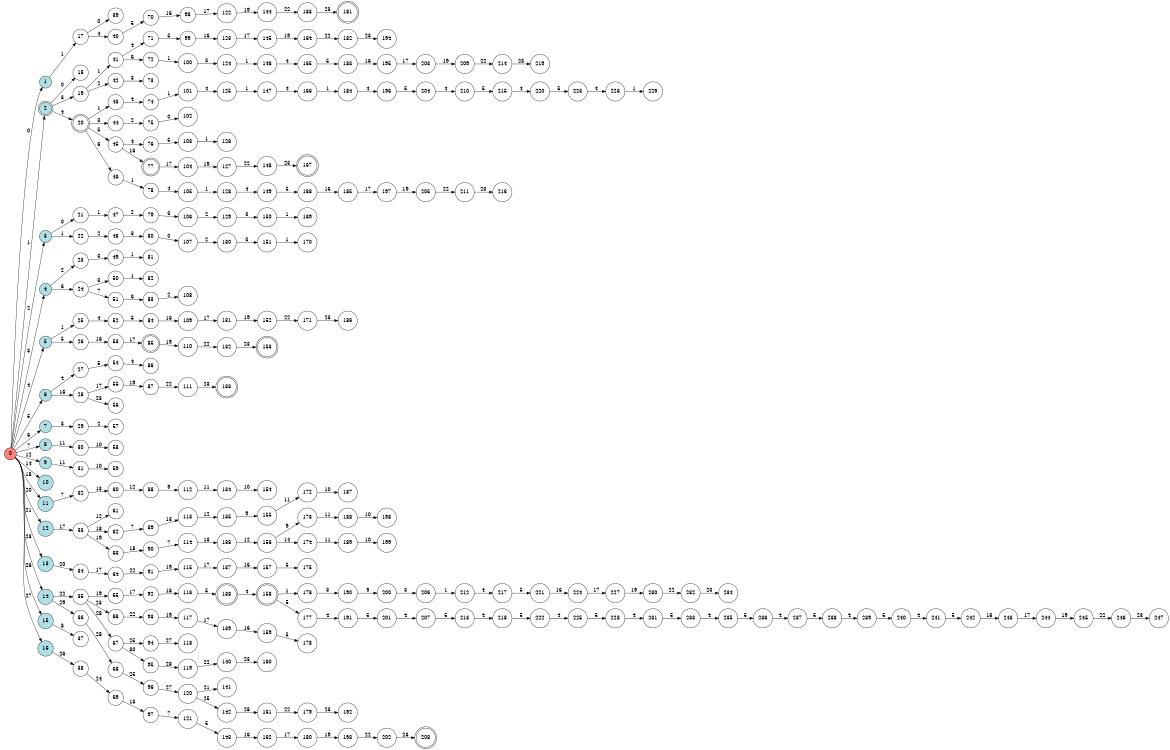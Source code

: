 digraph APTA {
__start0 [label="" shape="none"];

rankdir=LR;
size="8,5";

s0 [style="filled", color="black", fillcolor="#ff817b" shape="circle", label="0"];
s1 [style="filled", color="black", fillcolor="powderblue" shape="circle", label="1"];
s2 [style="rounded,filled", color="black", fillcolor="powderblue" shape="doublecircle", label="2"];
s3 [style="filled", color="black", fillcolor="powderblue" shape="circle", label="3"];
s4 [style="filled", color="black", fillcolor="powderblue" shape="circle", label="4"];
s5 [style="filled", color="black", fillcolor="powderblue" shape="circle", label="5"];
s6 [style="filled", color="black", fillcolor="powderblue" shape="circle", label="6"];
s7 [style="filled", color="black", fillcolor="powderblue" shape="circle", label="7"];
s8 [style="filled", color="black", fillcolor="powderblue" shape="circle", label="8"];
s9 [style="filled", color="black", fillcolor="powderblue" shape="circle", label="9"];
s10 [style="filled", color="black", fillcolor="powderblue" shape="circle", label="10"];
s11 [style="filled", color="black", fillcolor="powderblue" shape="circle", label="11"];
s12 [style="filled", color="black", fillcolor="powderblue" shape="circle", label="12"];
s13 [style="filled", color="black", fillcolor="powderblue" shape="circle", label="13"];
s14 [style="filled", color="black", fillcolor="powderblue" shape="circle", label="14"];
s15 [style="filled", color="black", fillcolor="powderblue" shape="circle", label="15"];
s16 [style="filled", color="black", fillcolor="powderblue" shape="circle", label="16"];
s17 [style="filled", color="black", fillcolor="white" shape="circle", label="17"];
s18 [style="filled", color="black", fillcolor="white" shape="circle", label="18"];
s19 [style="filled", color="black", fillcolor="white" shape="circle", label="19"];
s20 [style="rounded,filled", color="black", fillcolor="white" shape="doublecircle", label="20"];
s21 [style="filled", color="black", fillcolor="white" shape="circle", label="21"];
s22 [style="filled", color="black", fillcolor="white" shape="circle", label="22"];
s23 [style="filled", color="black", fillcolor="white" shape="circle", label="23"];
s24 [style="filled", color="black", fillcolor="white" shape="circle", label="24"];
s25 [style="filled", color="black", fillcolor="white" shape="circle", label="25"];
s26 [style="filled", color="black", fillcolor="white" shape="circle", label="26"];
s27 [style="filled", color="black", fillcolor="white" shape="circle", label="27"];
s28 [style="filled", color="black", fillcolor="white" shape="circle", label="28"];
s29 [style="filled", color="black", fillcolor="white" shape="circle", label="29"];
s30 [style="filled", color="black", fillcolor="white" shape="circle", label="30"];
s31 [style="filled", color="black", fillcolor="white" shape="circle", label="31"];
s32 [style="filled", color="black", fillcolor="white" shape="circle", label="32"];
s33 [style="filled", color="black", fillcolor="white" shape="circle", label="33"];
s34 [style="filled", color="black", fillcolor="white" shape="circle", label="34"];
s35 [style="filled", color="black", fillcolor="white" shape="circle", label="35"];
s36 [style="filled", color="black", fillcolor="white" shape="circle", label="36"];
s37 [style="filled", color="black", fillcolor="white" shape="circle", label="37"];
s38 [style="filled", color="black", fillcolor="white" shape="circle", label="38"];
s39 [style="filled", color="black", fillcolor="white" shape="circle", label="39"];
s40 [style="filled", color="black", fillcolor="white" shape="circle", label="40"];
s41 [style="filled", color="black", fillcolor="white" shape="circle", label="41"];
s42 [style="filled", color="black", fillcolor="white" shape="circle", label="42"];
s43 [style="filled", color="black", fillcolor="white" shape="circle", label="43"];
s44 [style="filled", color="black", fillcolor="white" shape="circle", label="44"];
s45 [style="filled", color="black", fillcolor="white" shape="circle", label="45"];
s46 [style="filled", color="black", fillcolor="white" shape="circle", label="46"];
s47 [style="filled", color="black", fillcolor="white" shape="circle", label="47"];
s48 [style="filled", color="black", fillcolor="white" shape="circle", label="48"];
s49 [style="filled", color="black", fillcolor="white" shape="circle", label="49"];
s50 [style="filled", color="black", fillcolor="white" shape="circle", label="50"];
s51 [style="filled", color="black", fillcolor="white" shape="circle", label="51"];
s52 [style="filled", color="black", fillcolor="white" shape="circle", label="52"];
s53 [style="filled", color="black", fillcolor="white" shape="circle", label="53"];
s54 [style="filled", color="black", fillcolor="white" shape="circle", label="54"];
s55 [style="filled", color="black", fillcolor="white" shape="circle", label="55"];
s56 [style="filled", color="black", fillcolor="white" shape="circle", label="56"];
s57 [style="filled", color="black", fillcolor="white" shape="circle", label="57"];
s58 [style="filled", color="black", fillcolor="white" shape="circle", label="58"];
s59 [style="filled", color="black", fillcolor="white" shape="circle", label="59"];
s60 [style="filled", color="black", fillcolor="white" shape="circle", label="60"];
s61 [style="filled", color="black", fillcolor="white" shape="circle", label="61"];
s62 [style="filled", color="black", fillcolor="white" shape="circle", label="62"];
s63 [style="filled", color="black", fillcolor="white" shape="circle", label="63"];
s64 [style="filled", color="black", fillcolor="white" shape="circle", label="64"];
s65 [style="filled", color="black", fillcolor="white" shape="circle", label="65"];
s66 [style="filled", color="black", fillcolor="white" shape="circle", label="66"];
s67 [style="filled", color="black", fillcolor="white" shape="circle", label="67"];
s68 [style="filled", color="black", fillcolor="white" shape="circle", label="68"];
s69 [style="filled", color="black", fillcolor="white" shape="circle", label="69"];
s70 [style="filled", color="black", fillcolor="white" shape="circle", label="70"];
s71 [style="filled", color="black", fillcolor="white" shape="circle", label="71"];
s72 [style="filled", color="black", fillcolor="white" shape="circle", label="72"];
s73 [style="filled", color="black", fillcolor="white" shape="circle", label="73"];
s74 [style="filled", color="black", fillcolor="white" shape="circle", label="74"];
s75 [style="filled", color="black", fillcolor="white" shape="circle", label="75"];
s76 [style="filled", color="black", fillcolor="white" shape="circle", label="76"];
s77 [style="rounded,filled", color="black", fillcolor="white" shape="doublecircle", label="77"];
s78 [style="filled", color="black", fillcolor="white" shape="circle", label="78"];
s79 [style="filled", color="black", fillcolor="white" shape="circle", label="79"];
s80 [style="filled", color="black", fillcolor="white" shape="circle", label="80"];
s81 [style="filled", color="black", fillcolor="white" shape="circle", label="81"];
s82 [style="filled", color="black", fillcolor="white" shape="circle", label="82"];
s83 [style="filled", color="black", fillcolor="white" shape="circle", label="83"];
s84 [style="filled", color="black", fillcolor="white" shape="circle", label="84"];
s85 [style="rounded,filled", color="black", fillcolor="white" shape="doublecircle", label="85"];
s86 [style="filled", color="black", fillcolor="white" shape="circle", label="86"];
s87 [style="filled", color="black", fillcolor="white" shape="circle", label="87"];
s88 [style="filled", color="black", fillcolor="white" shape="circle", label="88"];
s89 [style="filled", color="black", fillcolor="white" shape="circle", label="89"];
s90 [style="filled", color="black", fillcolor="white" shape="circle", label="90"];
s91 [style="filled", color="black", fillcolor="white" shape="circle", label="91"];
s92 [style="filled", color="black", fillcolor="white" shape="circle", label="92"];
s93 [style="filled", color="black", fillcolor="white" shape="circle", label="93"];
s94 [style="filled", color="black", fillcolor="white" shape="circle", label="94"];
s95 [style="filled", color="black", fillcolor="white" shape="circle", label="95"];
s96 [style="filled", color="black", fillcolor="white" shape="circle", label="96"];
s97 [style="filled", color="black", fillcolor="white" shape="circle", label="97"];
s98 [style="filled", color="black", fillcolor="white" shape="circle", label="98"];
s99 [style="filled", color="black", fillcolor="white" shape="circle", label="99"];
s100 [style="filled", color="black", fillcolor="white" shape="circle", label="100"];
s101 [style="filled", color="black", fillcolor="white" shape="circle", label="101"];
s102 [style="filled", color="black", fillcolor="white" shape="circle", label="102"];
s103 [style="filled", color="black", fillcolor="white" shape="circle", label="103"];
s104 [style="filled", color="black", fillcolor="white" shape="circle", label="104"];
s105 [style="filled", color="black", fillcolor="white" shape="circle", label="105"];
s106 [style="filled", color="black", fillcolor="white" shape="circle", label="106"];
s107 [style="filled", color="black", fillcolor="white" shape="circle", label="107"];
s108 [style="filled", color="black", fillcolor="white" shape="circle", label="108"];
s109 [style="filled", color="black", fillcolor="white" shape="circle", label="109"];
s110 [style="filled", color="black", fillcolor="white" shape="circle", label="110"];
s111 [style="filled", color="black", fillcolor="white" shape="circle", label="111"];
s112 [style="filled", color="black", fillcolor="white" shape="circle", label="112"];
s113 [style="filled", color="black", fillcolor="white" shape="circle", label="113"];
s114 [style="filled", color="black", fillcolor="white" shape="circle", label="114"];
s115 [style="filled", color="black", fillcolor="white" shape="circle", label="115"];
s116 [style="filled", color="black", fillcolor="white" shape="circle", label="116"];
s117 [style="filled", color="black", fillcolor="white" shape="circle", label="117"];
s118 [style="filled", color="black", fillcolor="white" shape="circle", label="118"];
s119 [style="filled", color="black", fillcolor="white" shape="circle", label="119"];
s120 [style="filled", color="black", fillcolor="white" shape="circle", label="120"];
s121 [style="filled", color="black", fillcolor="white" shape="circle", label="121"];
s122 [style="filled", color="black", fillcolor="white" shape="circle", label="122"];
s123 [style="filled", color="black", fillcolor="white" shape="circle", label="123"];
s124 [style="filled", color="black", fillcolor="white" shape="circle", label="124"];
s125 [style="filled", color="black", fillcolor="white" shape="circle", label="125"];
s126 [style="filled", color="black", fillcolor="white" shape="circle", label="126"];
s127 [style="filled", color="black", fillcolor="white" shape="circle", label="127"];
s128 [style="filled", color="black", fillcolor="white" shape="circle", label="128"];
s129 [style="filled", color="black", fillcolor="white" shape="circle", label="129"];
s130 [style="filled", color="black", fillcolor="white" shape="circle", label="130"];
s131 [style="filled", color="black", fillcolor="white" shape="circle", label="131"];
s132 [style="filled", color="black", fillcolor="white" shape="circle", label="132"];
s133 [style="rounded,filled", color="black", fillcolor="white" shape="doublecircle", label="133"];
s134 [style="filled", color="black", fillcolor="white" shape="circle", label="134"];
s135 [style="filled", color="black", fillcolor="white" shape="circle", label="135"];
s136 [style="filled", color="black", fillcolor="white" shape="circle", label="136"];
s137 [style="filled", color="black", fillcolor="white" shape="circle", label="137"];
s138 [style="rounded,filled", color="black", fillcolor="white" shape="doublecircle", label="138"];
s139 [style="filled", color="black", fillcolor="white" shape="circle", label="139"];
s140 [style="filled", color="black", fillcolor="white" shape="circle", label="140"];
s141 [style="filled", color="black", fillcolor="white" shape="circle", label="141"];
s142 [style="filled", color="black", fillcolor="white" shape="circle", label="142"];
s143 [style="filled", color="black", fillcolor="white" shape="circle", label="143"];
s144 [style="filled", color="black", fillcolor="white" shape="circle", label="144"];
s145 [style="filled", color="black", fillcolor="white" shape="circle", label="145"];
s146 [style="filled", color="black", fillcolor="white" shape="circle", label="146"];
s147 [style="filled", color="black", fillcolor="white" shape="circle", label="147"];
s148 [style="filled", color="black", fillcolor="white" shape="circle", label="148"];
s149 [style="filled", color="black", fillcolor="white" shape="circle", label="149"];
s150 [style="filled", color="black", fillcolor="white" shape="circle", label="150"];
s151 [style="filled", color="black", fillcolor="white" shape="circle", label="151"];
s152 [style="filled", color="black", fillcolor="white" shape="circle", label="152"];
s153 [style="rounded,filled", color="black", fillcolor="white" shape="doublecircle", label="153"];
s154 [style="filled", color="black", fillcolor="white" shape="circle", label="154"];
s155 [style="filled", color="black", fillcolor="white" shape="circle", label="155"];
s156 [style="filled", color="black", fillcolor="white" shape="circle", label="156"];
s157 [style="filled", color="black", fillcolor="white" shape="circle", label="157"];
s158 [style="rounded,filled", color="black", fillcolor="white" shape="doublecircle", label="158"];
s159 [style="filled", color="black", fillcolor="white" shape="circle", label="159"];
s160 [style="filled", color="black", fillcolor="white" shape="circle", label="160"];
s161 [style="filled", color="black", fillcolor="white" shape="circle", label="161"];
s162 [style="filled", color="black", fillcolor="white" shape="circle", label="162"];
s163 [style="filled", color="black", fillcolor="white" shape="circle", label="163"];
s164 [style="filled", color="black", fillcolor="white" shape="circle", label="164"];
s165 [style="filled", color="black", fillcolor="white" shape="circle", label="165"];
s166 [style="filled", color="black", fillcolor="white" shape="circle", label="166"];
s167 [style="rounded,filled", color="black", fillcolor="white" shape="doublecircle", label="167"];
s168 [style="filled", color="black", fillcolor="white" shape="circle", label="168"];
s169 [style="filled", color="black", fillcolor="white" shape="circle", label="169"];
s170 [style="filled", color="black", fillcolor="white" shape="circle", label="170"];
s171 [style="filled", color="black", fillcolor="white" shape="circle", label="171"];
s172 [style="filled", color="black", fillcolor="white" shape="circle", label="172"];
s173 [style="filled", color="black", fillcolor="white" shape="circle", label="173"];
s174 [style="filled", color="black", fillcolor="white" shape="circle", label="174"];
s175 [style="filled", color="black", fillcolor="white" shape="circle", label="175"];
s176 [style="filled", color="black", fillcolor="white" shape="circle", label="176"];
s177 [style="filled", color="black", fillcolor="white" shape="circle", label="177"];
s178 [style="filled", color="black", fillcolor="white" shape="circle", label="178"];
s179 [style="filled", color="black", fillcolor="white" shape="circle", label="179"];
s180 [style="filled", color="black", fillcolor="white" shape="circle", label="180"];
s181 [style="rounded,filled", color="black", fillcolor="white" shape="doublecircle", label="181"];
s182 [style="filled", color="black", fillcolor="white" shape="circle", label="182"];
s183 [style="filled", color="black", fillcolor="white" shape="circle", label="183"];
s184 [style="filled", color="black", fillcolor="white" shape="circle", label="184"];
s185 [style="filled", color="black", fillcolor="white" shape="circle", label="185"];
s186 [style="filled", color="black", fillcolor="white" shape="circle", label="186"];
s187 [style="filled", color="black", fillcolor="white" shape="circle", label="187"];
s188 [style="filled", color="black", fillcolor="white" shape="circle", label="188"];
s189 [style="filled", color="black", fillcolor="white" shape="circle", label="189"];
s190 [style="filled", color="black", fillcolor="white" shape="circle", label="190"];
s191 [style="filled", color="black", fillcolor="white" shape="circle", label="191"];
s192 [style="filled", color="black", fillcolor="white" shape="circle", label="192"];
s193 [style="filled", color="black", fillcolor="white" shape="circle", label="193"];
s194 [style="filled", color="black", fillcolor="white" shape="circle", label="194"];
s195 [style="filled", color="black", fillcolor="white" shape="circle", label="195"];
s196 [style="filled", color="black", fillcolor="white" shape="circle", label="196"];
s197 [style="filled", color="black", fillcolor="white" shape="circle", label="197"];
s198 [style="filled", color="black", fillcolor="white" shape="circle", label="198"];
s199 [style="filled", color="black", fillcolor="white" shape="circle", label="199"];
s200 [style="filled", color="black", fillcolor="white" shape="circle", label="200"];
s201 [style="filled", color="black", fillcolor="white" shape="circle", label="201"];
s202 [style="filled", color="black", fillcolor="white" shape="circle", label="202"];
s203 [style="filled", color="black", fillcolor="white" shape="circle", label="203"];
s204 [style="filled", color="black", fillcolor="white" shape="circle", label="204"];
s205 [style="filled", color="black", fillcolor="white" shape="circle", label="205"];
s206 [style="filled", color="black", fillcolor="white" shape="circle", label="206"];
s207 [style="filled", color="black", fillcolor="white" shape="circle", label="207"];
s208 [style="rounded,filled", color="black", fillcolor="white" shape="doublecircle", label="208"];
s209 [style="filled", color="black", fillcolor="white" shape="circle", label="209"];
s210 [style="filled", color="black", fillcolor="white" shape="circle", label="210"];
s211 [style="filled", color="black", fillcolor="white" shape="circle", label="211"];
s212 [style="filled", color="black", fillcolor="white" shape="circle", label="212"];
s213 [style="filled", color="black", fillcolor="white" shape="circle", label="213"];
s214 [style="filled", color="black", fillcolor="white" shape="circle", label="214"];
s215 [style="filled", color="black", fillcolor="white" shape="circle", label="215"];
s216 [style="filled", color="black", fillcolor="white" shape="circle", label="216"];
s217 [style="filled", color="black", fillcolor="white" shape="circle", label="217"];
s218 [style="filled", color="black", fillcolor="white" shape="circle", label="218"];
s219 [style="filled", color="black", fillcolor="white" shape="circle", label="219"];
s220 [style="filled", color="black", fillcolor="white" shape="circle", label="220"];
s221 [style="filled", color="black", fillcolor="white" shape="circle", label="221"];
s222 [style="filled", color="black", fillcolor="white" shape="circle", label="222"];
s223 [style="filled", color="black", fillcolor="white" shape="circle", label="223"];
s224 [style="filled", color="black", fillcolor="white" shape="circle", label="224"];
s225 [style="filled", color="black", fillcolor="white" shape="circle", label="225"];
s226 [style="filled", color="black", fillcolor="white" shape="circle", label="226"];
s227 [style="filled", color="black", fillcolor="white" shape="circle", label="227"];
s228 [style="filled", color="black", fillcolor="white" shape="circle", label="228"];
s229 [style="filled", color="black", fillcolor="white" shape="circle", label="229"];
s230 [style="filled", color="black", fillcolor="white" shape="circle", label="230"];
s231 [style="filled", color="black", fillcolor="white" shape="circle", label="231"];
s232 [style="filled", color="black", fillcolor="white" shape="circle", label="232"];
s233 [style="filled", color="black", fillcolor="white" shape="circle", label="233"];
s234 [style="filled", color="black", fillcolor="white" shape="circle", label="234"];
s235 [style="filled", color="black", fillcolor="white" shape="circle", label="235"];
s236 [style="filled", color="black", fillcolor="white" shape="circle", label="236"];
s237 [style="filled", color="black", fillcolor="white" shape="circle", label="237"];
s238 [style="filled", color="black", fillcolor="white" shape="circle", label="238"];
s239 [style="filled", color="black", fillcolor="white" shape="circle", label="239"];
s240 [style="filled", color="black", fillcolor="white" shape="circle", label="240"];
s241 [style="filled", color="black", fillcolor="white" shape="circle", label="241"];
s242 [style="filled", color="black", fillcolor="white" shape="circle", label="242"];
s243 [style="filled", color="black", fillcolor="white" shape="circle", label="243"];
s244 [style="filled", color="black", fillcolor="white" shape="circle", label="244"];
s245 [style="filled", color="black", fillcolor="white" shape="circle", label="245"];
s246 [style="filled", color="black", fillcolor="white" shape="circle", label="246"];
s247 [style="filled", color="black", fillcolor="white" shape="circle", label="247"];
s0 -> s1 [label="0"];
s0 -> s2 [label="1"];
s0 -> s3 [label="2"];
s0 -> s4 [label="3"];
s0 -> s5 [label="4"];
s0 -> s6 [label="5"];
s0 -> s7 [label="6"];
s0 -> s8 [label="7"];
s0 -> s9 [label="12"];
s0 -> s10 [label="14"];
s0 -> s11 [label="18"];
s0 -> s12 [label="20"];
s0 -> s13 [label="21"];
s0 -> s14 [label="23"];
s0 -> s15 [label="26"];
s0 -> s16 [label="27"];
s1 -> s17 [label="1"];
s2 -> s18 [label="0"];
s2 -> s19 [label="3"];
s2 -> s20 [label="4"];
s3 -> s21 [label="0"];
s3 -> s22 [label="1"];
s4 -> s23 [label="2"];
s4 -> s24 [label="6"];
s5 -> s25 [label="1"];
s5 -> s26 [label="5"];
s6 -> s27 [label="4"];
s6 -> s28 [label="16"];
s7 -> s29 [label="3"];
s8 -> s30 [label="11"];
s9 -> s31 [label="11"];
s11 -> s32 [label="7"];
s12 -> s33 [label="17"];
s13 -> s34 [label="20"];
s14 -> s35 [label="22"];
s14 -> s36 [label="29"];
s15 -> s37 [label="8"];
s16 -> s38 [label="26"];
s17 -> s39 [label="0"];
s17 -> s40 [label="4"];
s19 -> s41 [label="1"];
s19 -> s42 [label="2"];
s20 -> s43 [label="1"];
s20 -> s44 [label="3"];
s20 -> s45 [label="5"];
s20 -> s46 [label="6"];
s21 -> s47 [label="1"];
s22 -> s48 [label="2"];
s23 -> s49 [label="3"];
s24 -> s50 [label="3"];
s24 -> s51 [label="7"];
s25 -> s52 [label="4"];
s26 -> s53 [label="16"];
s27 -> s54 [label="5"];
s28 -> s55 [label="17"];
s28 -> s56 [label="23"];
s29 -> s57 [label="2"];
s30 -> s58 [label="10"];
s31 -> s59 [label="10"];
s32 -> s60 [label="13"];
s33 -> s61 [label="12"];
s33 -> s62 [label="18"];
s33 -> s63 [label="19"];
s34 -> s64 [label="17"];
s35 -> s65 [label="19"];
s35 -> s66 [label="23"];
s35 -> s67 [label="28"];
s36 -> s68 [label="28"];
s38 -> s69 [label="24"];
s40 -> s70 [label="5"];
s41 -> s71 [label="4"];
s41 -> s72 [label="6"];
s42 -> s73 [label="3"];
s43 -> s74 [label="4"];
s44 -> s75 [label="2"];
s45 -> s76 [label="4"];
s45 -> s77 [label="16"];
s46 -> s78 [label="1"];
s47 -> s79 [label="2"];
s48 -> s80 [label="3"];
s49 -> s81 [label="1"];
s50 -> s82 [label="1"];
s51 -> s83 [label="6"];
s52 -> s84 [label="5"];
s53 -> s85 [label="17"];
s54 -> s86 [label="4"];
s55 -> s87 [label="19"];
s60 -> s88 [label="12"];
s62 -> s89 [label="7"];
s63 -> s90 [label="18"];
s64 -> s91 [label="22"];
s65 -> s92 [label="17"];
s66 -> s93 [label="22"];
s67 -> s94 [label="25"];
s67 -> s95 [label="30"];
s68 -> s96 [label="25"];
s69 -> s97 [label="13"];
s70 -> s98 [label="16"];
s71 -> s99 [label="5"];
s72 -> s100 [label="1"];
s74 -> s101 [label="1"];
s75 -> s102 [label="0"];
s76 -> s103 [label="5"];
s77 -> s104 [label="17"];
s78 -> s105 [label="4"];
s79 -> s106 [label="3"];
s80 -> s107 [label="0"];
s83 -> s108 [label="2"];
s84 -> s109 [label="16"];
s85 -> s110 [label="19"];
s87 -> s111 [label="22"];
s88 -> s112 [label="9"];
s89 -> s113 [label="13"];
s90 -> s114 [label="7"];
s91 -> s115 [label="19"];
s92 -> s116 [label="16"];
s93 -> s117 [label="19"];
s94 -> s118 [label="27"];
s95 -> s119 [label="28"];
s96 -> s120 [label="27"];
s97 -> s121 [label="7"];
s98 -> s122 [label="17"];
s99 -> s123 [label="16"];
s100 -> s124 [label="3"];
s101 -> s125 [label="4"];
s103 -> s126 [label="1"];
s104 -> s127 [label="19"];
s105 -> s128 [label="1"];
s106 -> s129 [label="2"];
s107 -> s130 [label="2"];
s109 -> s131 [label="17"];
s110 -> s132 [label="22"];
s111 -> s133 [label="23"];
s112 -> s134 [label="11"];
s113 -> s135 [label="12"];
s114 -> s136 [label="13"];
s115 -> s137 [label="17"];
s116 -> s138 [label="5"];
s117 -> s139 [label="17"];
s119 -> s140 [label="22"];
s120 -> s141 [label="21"];
s120 -> s142 [label="25"];
s121 -> s143 [label="5"];
s122 -> s144 [label="19"];
s123 -> s145 [label="17"];
s124 -> s146 [label="1"];
s125 -> s147 [label="1"];
s127 -> s148 [label="22"];
s128 -> s149 [label="4"];
s129 -> s150 [label="3"];
s130 -> s151 [label="3"];
s131 -> s152 [label="19"];
s132 -> s153 [label="23"];
s134 -> s154 [label="10"];
s135 -> s155 [label="9"];
s136 -> s156 [label="12"];
s137 -> s157 [label="16"];
s138 -> s158 [label="4"];
s139 -> s159 [label="16"];
s140 -> s160 [label="23"];
s142 -> s161 [label="28"];
s143 -> s162 [label="16"];
s144 -> s163 [label="22"];
s145 -> s164 [label="19"];
s146 -> s165 [label="4"];
s147 -> s166 [label="4"];
s148 -> s167 [label="23"];
s149 -> s168 [label="5"];
s150 -> s169 [label="1"];
s151 -> s170 [label="1"];
s152 -> s171 [label="22"];
s155 -> s172 [label="11"];
s156 -> s173 [label="9"];
s156 -> s174 [label="14"];
s157 -> s175 [label="5"];
s158 -> s176 [label="1"];
s158 -> s177 [label="5"];
s159 -> s178 [label="5"];
s161 -> s179 [label="22"];
s162 -> s180 [label="17"];
s163 -> s181 [label="23"];
s164 -> s182 [label="22"];
s165 -> s183 [label="5"];
s166 -> s184 [label="1"];
s168 -> s185 [label="16"];
s171 -> s186 [label="23"];
s172 -> s187 [label="10"];
s173 -> s188 [label="11"];
s174 -> s189 [label="11"];
s176 -> s190 [label="3"];
s177 -> s191 [label="4"];
s179 -> s192 [label="23"];
s180 -> s193 [label="19"];
s182 -> s194 [label="23"];
s183 -> s195 [label="16"];
s184 -> s196 [label="4"];
s185 -> s197 [label="17"];
s188 -> s198 [label="10"];
s189 -> s199 [label="10"];
s190 -> s200 [label="9"];
s191 -> s201 [label="5"];
s193 -> s202 [label="22"];
s195 -> s203 [label="17"];
s196 -> s204 [label="5"];
s197 -> s205 [label="19"];
s200 -> s206 [label="3"];
s201 -> s207 [label="4"];
s202 -> s208 [label="23"];
s203 -> s209 [label="19"];
s204 -> s210 [label="4"];
s205 -> s211 [label="22"];
s206 -> s212 [label="1"];
s207 -> s213 [label="5"];
s209 -> s214 [label="22"];
s210 -> s215 [label="5"];
s211 -> s216 [label="23"];
s212 -> s217 [label="4"];
s213 -> s218 [label="4"];
s214 -> s219 [label="23"];
s215 -> s220 [label="4"];
s217 -> s221 [label="5"];
s218 -> s222 [label="5"];
s220 -> s223 [label="5"];
s221 -> s224 [label="16"];
s222 -> s225 [label="4"];
s223 -> s226 [label="4"];
s224 -> s227 [label="17"];
s225 -> s228 [label="5"];
s226 -> s229 [label="1"];
s227 -> s230 [label="19"];
s228 -> s231 [label="4"];
s230 -> s232 [label="22"];
s231 -> s233 [label="5"];
s232 -> s234 [label="23"];
s233 -> s235 [label="4"];
s235 -> s236 [label="5"];
s236 -> s237 [label="4"];
s237 -> s238 [label="5"];
s238 -> s239 [label="4"];
s239 -> s240 [label="5"];
s240 -> s241 [label="4"];
s241 -> s242 [label="5"];
s242 -> s243 [label="16"];
s243 -> s244 [label="17"];
s244 -> s245 [label="19"];
s245 -> s246 [label="22"];
s246 -> s247 [label="23"];

}